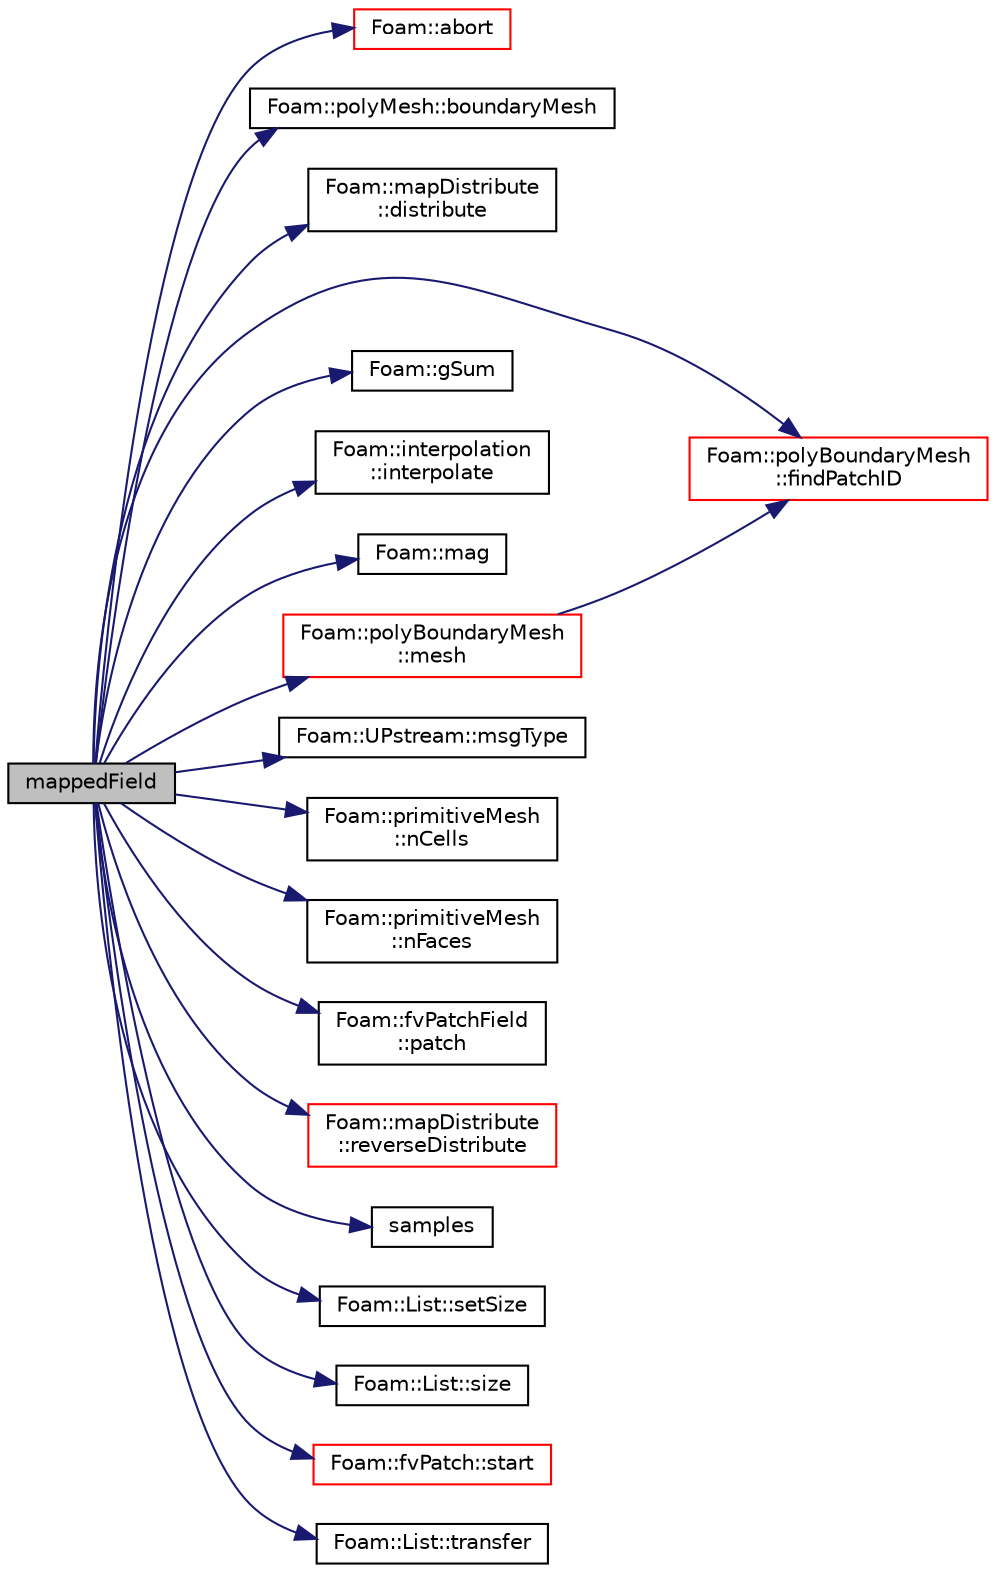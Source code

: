 digraph "mappedField"
{
  bgcolor="transparent";
  edge [fontname="Helvetica",fontsize="10",labelfontname="Helvetica",labelfontsize="10"];
  node [fontname="Helvetica",fontsize="10",shape=record];
  rankdir="LR";
  Node679 [label="mappedField",height=0.2,width=0.4,color="black", fillcolor="grey75", style="filled", fontcolor="black"];
  Node679 -> Node680 [color="midnightblue",fontsize="10",style="solid",fontname="Helvetica"];
  Node680 [label="Foam::abort",height=0.2,width=0.4,color="red",URL="$a21851.html#a447107a607d03e417307c203fa5fb44b"];
  Node679 -> Node725 [color="midnightblue",fontsize="10",style="solid",fontname="Helvetica"];
  Node725 [label="Foam::polyMesh::boundaryMesh",height=0.2,width=0.4,color="black",URL="$a28565.html#a9f2b68c134340291eda6197f47f25484",tooltip="Return boundary mesh. "];
  Node679 -> Node726 [color="midnightblue",fontsize="10",style="solid",fontname="Helvetica"];
  Node726 [label="Foam::mapDistribute\l::distribute",height=0.2,width=0.4,color="black",URL="$a28513.html#a93e1a643307eb8869f583019ca92cec2",tooltip="Distribute data using default commsType. "];
  Node679 -> Node727 [color="midnightblue",fontsize="10",style="solid",fontname="Helvetica"];
  Node727 [label="Foam::polyBoundaryMesh\l::findPatchID",height=0.2,width=0.4,color="red",URL="$a28557.html#ac89fe0aab9fe12bd4f0d3807495fe72b",tooltip="Find patch index given a name. "];
  Node679 -> Node731 [color="midnightblue",fontsize="10",style="solid",fontname="Helvetica"];
  Node731 [label="Foam::gSum",height=0.2,width=0.4,color="black",URL="$a21851.html#a11b1ebb4c53ad062332767d75ca96328"];
  Node679 -> Node732 [color="midnightblue",fontsize="10",style="solid",fontname="Helvetica"];
  Node732 [label="Foam::interpolation\l::interpolate",height=0.2,width=0.4,color="black",URL="$a22961.html#af9534a4c4b0a7397cd6f650e16285442",tooltip="Interpolate field to the given point in the given cell. "];
  Node679 -> Node733 [color="midnightblue",fontsize="10",style="solid",fontname="Helvetica"];
  Node733 [label="Foam::mag",height=0.2,width=0.4,color="black",URL="$a21851.html#a929da2a3fdcf3dacbbe0487d3a330dae"];
  Node679 -> Node734 [color="midnightblue",fontsize="10",style="solid",fontname="Helvetica"];
  Node734 [label="Foam::polyBoundaryMesh\l::mesh",height=0.2,width=0.4,color="red",URL="$a28557.html#ae78c91f8ff731c07ccc4351d9fe861ba",tooltip="Return the mesh reference. "];
  Node734 -> Node727 [color="midnightblue",fontsize="10",style="solid",fontname="Helvetica"];
  Node679 -> Node856 [color="midnightblue",fontsize="10",style="solid",fontname="Helvetica"];
  Node856 [label="Foam::UPstream::msgType",height=0.2,width=0.4,color="black",URL="$a27377.html#ae5b8fe6652f6320aa6c7f5c44b6f01b7",tooltip="Message tag of standard messages. "];
  Node679 -> Node857 [color="midnightblue",fontsize="10",style="solid",fontname="Helvetica"];
  Node857 [label="Foam::primitiveMesh\l::nCells",height=0.2,width=0.4,color="black",URL="$a28685.html#a13b94bdb0926552bf78ad5210a73a3d5"];
  Node679 -> Node769 [color="midnightblue",fontsize="10",style="solid",fontname="Helvetica"];
  Node769 [label="Foam::primitiveMesh\l::nFaces",height=0.2,width=0.4,color="black",URL="$a28685.html#abe602c985a3c9ffa67176e969e77ca6f"];
  Node679 -> Node858 [color="midnightblue",fontsize="10",style="solid",fontname="Helvetica"];
  Node858 [label="Foam::fvPatchField\l::patch",height=0.2,width=0.4,color="black",URL="$a23169.html#aca0923a4611f6166ffd8fa14d81864a4",tooltip="Return patch. "];
  Node679 -> Node859 [color="midnightblue",fontsize="10",style="solid",fontname="Helvetica"];
  Node859 [label="Foam::mapDistribute\l::reverseDistribute",height=0.2,width=0.4,color="red",URL="$a28513.html#af4843479bbb5ce26fab0dbefd525c410",tooltip="Reverse distribute data using default commsType. "];
  Node679 -> Node866 [color="midnightblue",fontsize="10",style="solid",fontname="Helvetica"];
  Node866 [label="samples",height=0.2,width=0.4,color="black",URL="$a41252.html#a14d38e99c2caf50fd9f0aa0d5ef88e3b"];
  Node679 -> Node736 [color="midnightblue",fontsize="10",style="solid",fontname="Helvetica"];
  Node736 [label="Foam::List::setSize",height=0.2,width=0.4,color="black",URL="$a26833.html#aedb985ffeaf1bdbfeccc2a8730405703",tooltip="Reset size of List. "];
  Node679 -> Node740 [color="midnightblue",fontsize="10",style="solid",fontname="Helvetica"];
  Node740 [label="Foam::List::size",height=0.2,width=0.4,color="black",URL="$a26833.html#a8a5f6fa29bd4b500caf186f60245b384",tooltip="Override size to be inconsistent with allocated storage. "];
  Node679 -> Node867 [color="midnightblue",fontsize="10",style="solid",fontname="Helvetica"];
  Node867 [label="Foam::fvPatch::start",height=0.2,width=0.4,color="red",URL="$a23693.html#a6bfd3e3abb11e98bdb4b98671cec1234",tooltip="Return start label of this patch in the polyMesh face list. "];
  Node679 -> Node783 [color="midnightblue",fontsize="10",style="solid",fontname="Helvetica"];
  Node783 [label="Foam::List::transfer",height=0.2,width=0.4,color="black",URL="$a26833.html#a25ad1d2084d16b234b0cf91c07e832c0",tooltip="Transfer the contents of the argument List into this list. "];
}
